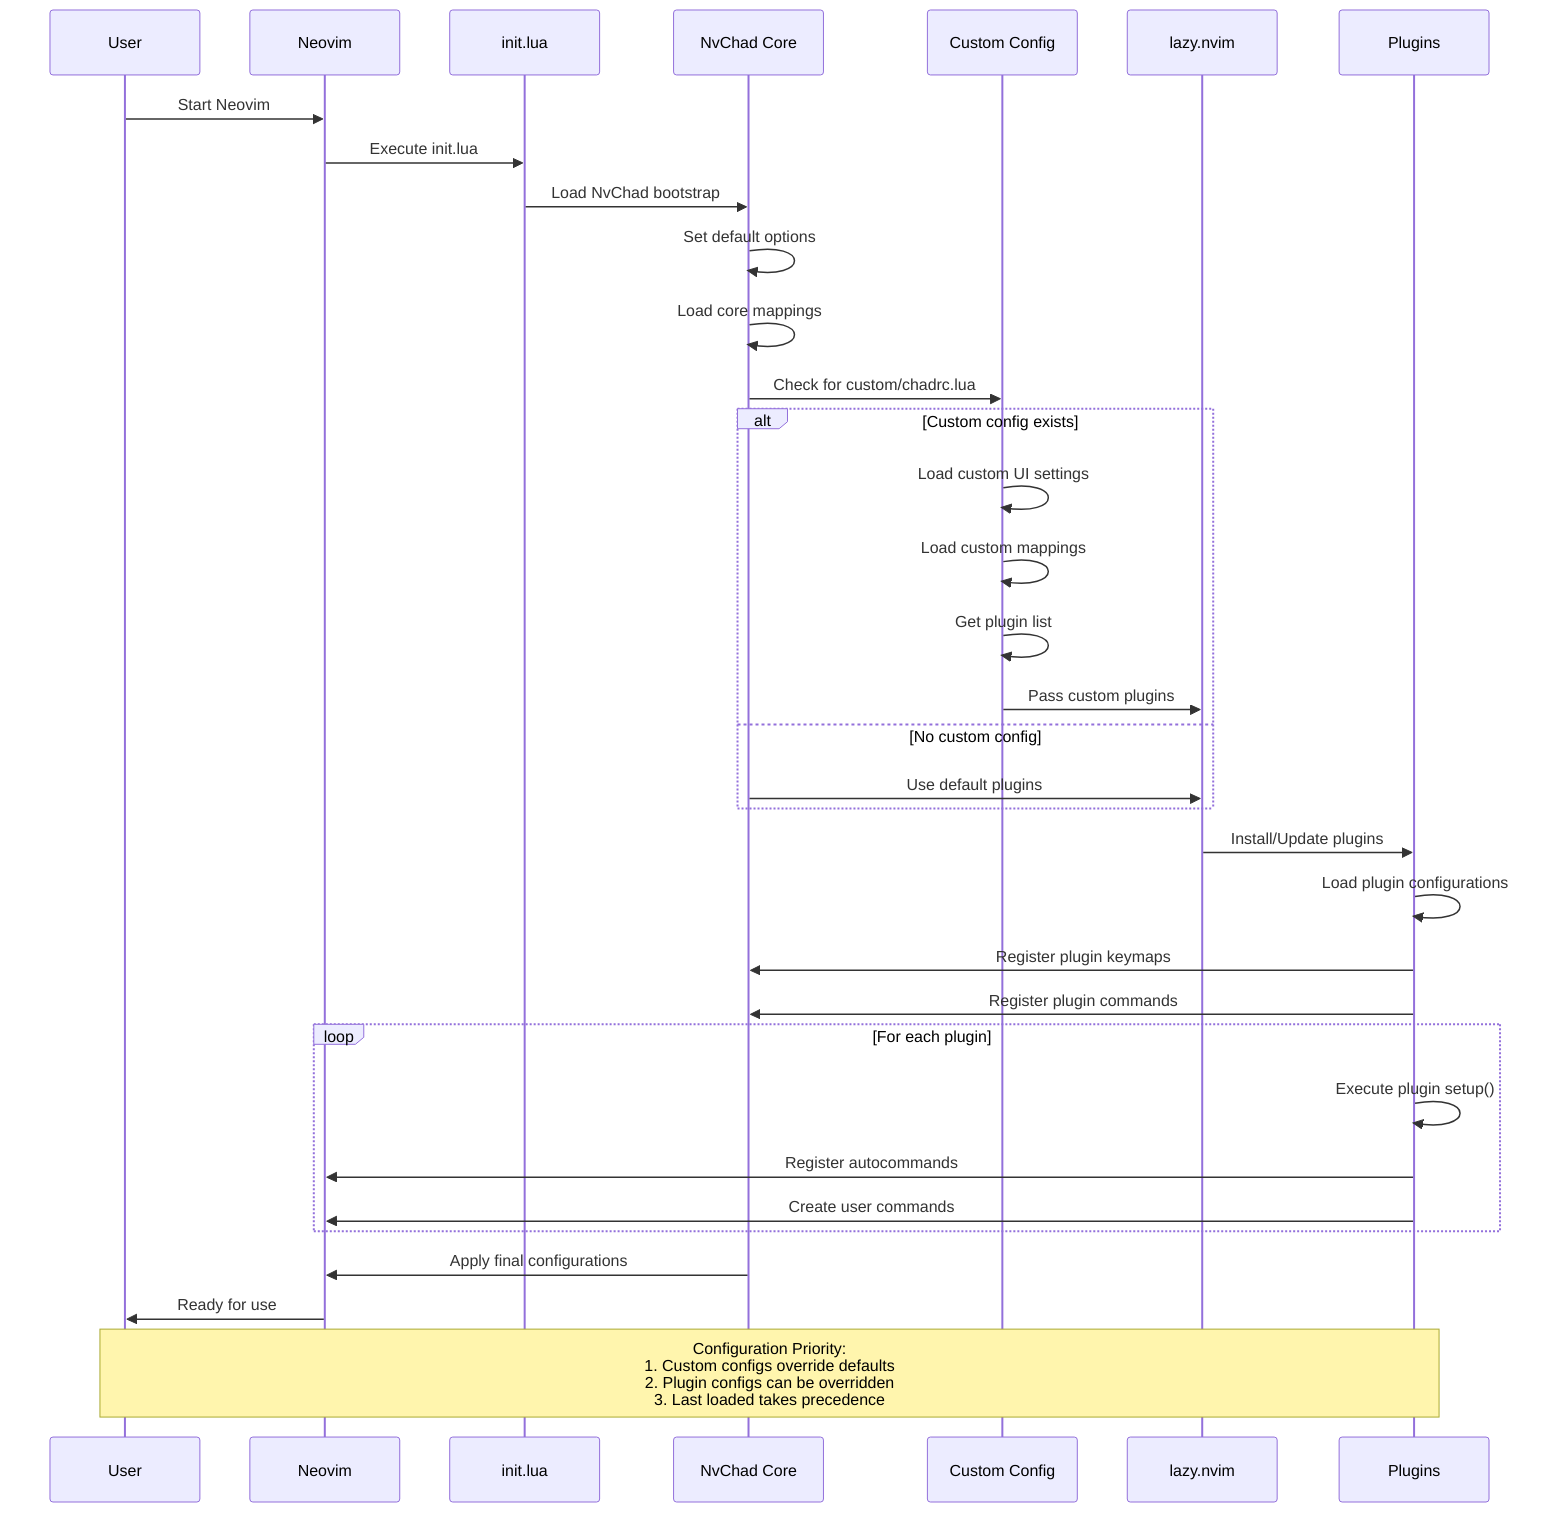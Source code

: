 sequenceDiagram
    participant User
    participant Neovim
    participant InitLua as init.lua
    participant NvChad as NvChad Core
    participant Custom as Custom Config
    participant Lazy as lazy.nvim
    participant Plugins as Plugins
    
    User->>Neovim: Start Neovim
    Neovim->>InitLua: Execute init.lua
    InitLua->>NvChad: Load NvChad bootstrap
    NvChad->>NvChad: Set default options
    NvChad->>NvChad: Load core mappings
    NvChad->>Custom: Check for custom/chadrc.lua
    
    alt Custom config exists
        Custom->>Custom: Load custom UI settings
        Custom->>Custom: Load custom mappings
        Custom->>Custom: Get plugin list
        Custom->>Lazy: Pass custom plugins
    else No custom config
        NvChad->>Lazy: Use default plugins
    end
    
    Lazy->>Plugins: Install/Update plugins
    Plugins->>Plugins: Load plugin configurations
    Plugins->>NvChad: Register plugin keymaps
    Plugins->>NvChad: Register plugin commands
    
    loop For each plugin
        Plugins->>Plugins: Execute plugin setup()
        Plugins->>Neovim: Register autocommands
        Plugins->>Neovim: Create user commands
    end
    
    NvChad->>Neovim: Apply final configurations
    Neovim->>User: Ready for use
    
    Note over User,Plugins: Configuration Priority:<br/>1. Custom configs override defaults<br/>2. Plugin configs can be overridden<br/>3. Last loaded takes precedence